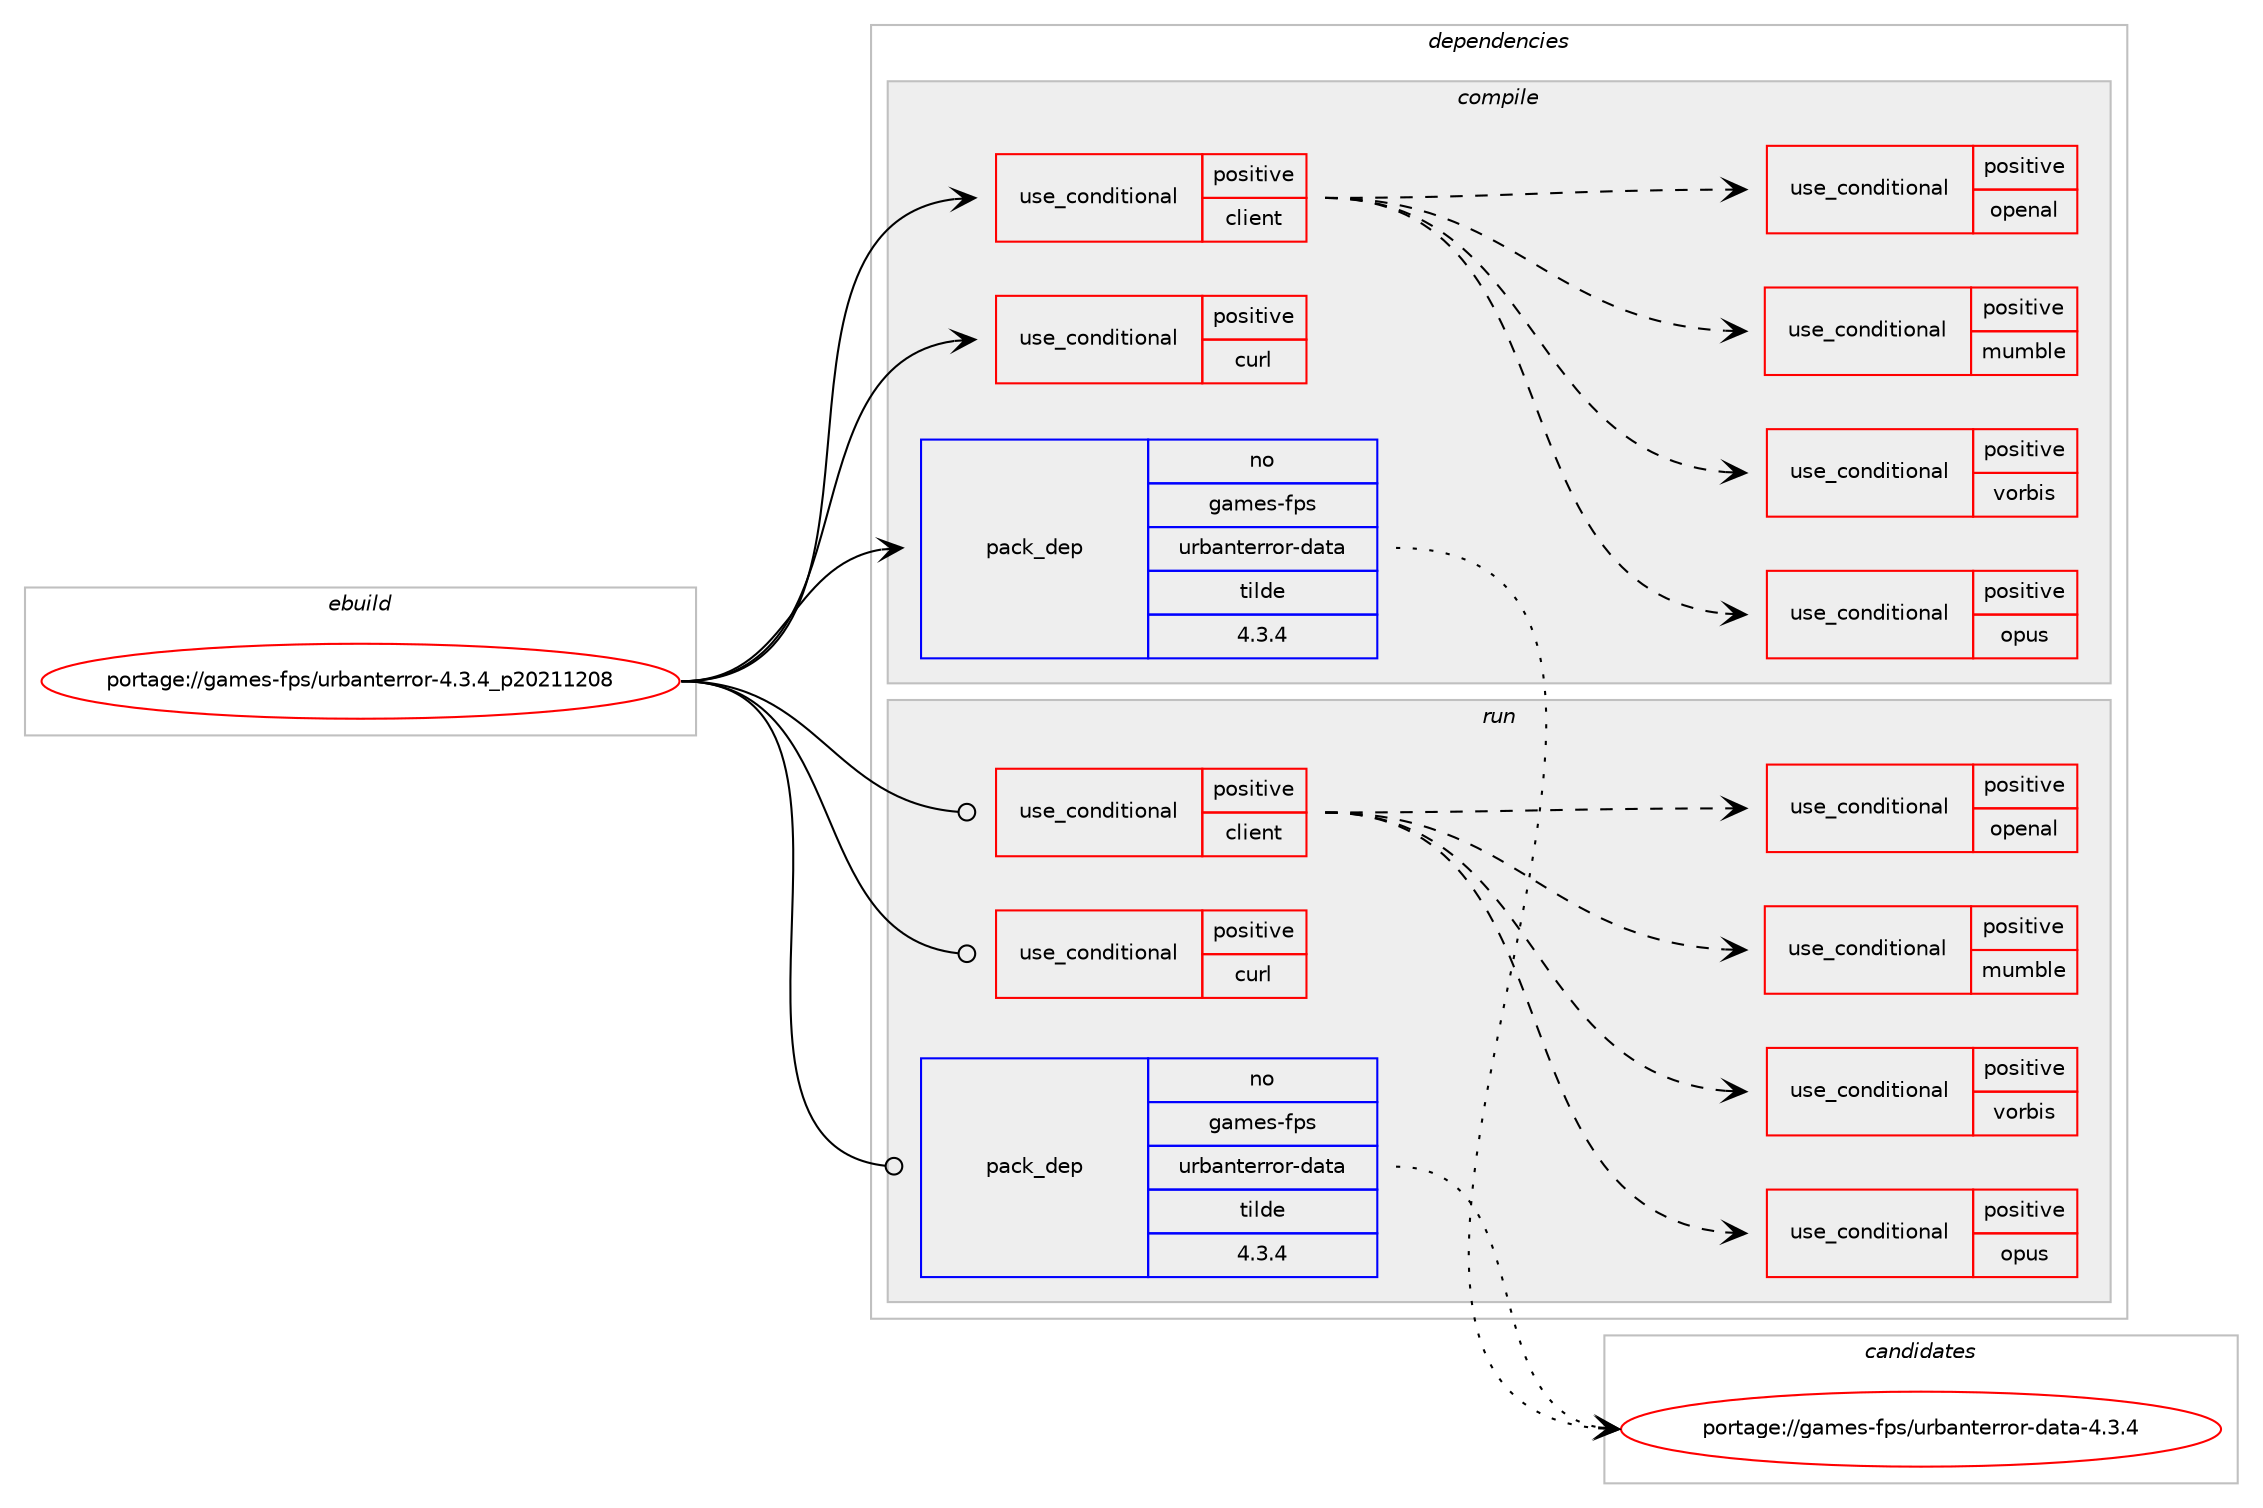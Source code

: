 digraph prolog {

# *************
# Graph options
# *************

newrank=true;
concentrate=true;
compound=true;
graph [rankdir=LR,fontname=Helvetica,fontsize=10,ranksep=1.5];#, ranksep=2.5, nodesep=0.2];
edge  [arrowhead=vee];
node  [fontname=Helvetica,fontsize=10];

# **********
# The ebuild
# **********

subgraph cluster_leftcol {
color=gray;
rank=same;
label=<<i>ebuild</i>>;
id [label="portage://games-fps/urbanterror-4.3.4_p20211208", color=red, width=4, href="../games-fps/urbanterror-4.3.4_p20211208.svg"];
}

# ****************
# The dependencies
# ****************

subgraph cluster_midcol {
color=gray;
label=<<i>dependencies</i>>;
subgraph cluster_compile {
fillcolor="#eeeeee";
style=filled;
label=<<i>compile</i>>;
subgraph cond62632 {
dependency115724 [label=<<TABLE BORDER="0" CELLBORDER="1" CELLSPACING="0" CELLPADDING="4"><TR><TD ROWSPAN="3" CELLPADDING="10">use_conditional</TD></TR><TR><TD>positive</TD></TR><TR><TD>client</TD></TR></TABLE>>, shape=none, color=red];
# *** BEGIN UNKNOWN DEPENDENCY TYPE (TODO) ***
# dependency115724 -> package_dependency(portage://games-fps/urbanterror-4.3.4_p20211208,install,no,media-libs,libsdl2,none,[,,],[],[use(enable(X),none),use(enable(sound),none),use(enable(joystick),none),use(enable(opengl),none),use(enable(video),none)])
# *** END UNKNOWN DEPENDENCY TYPE (TODO) ***

subgraph cond62633 {
dependency115725 [label=<<TABLE BORDER="0" CELLBORDER="1" CELLSPACING="0" CELLPADDING="4"><TR><TD ROWSPAN="3" CELLPADDING="10">use_conditional</TD></TR><TR><TD>positive</TD></TR><TR><TD>mumble</TD></TR></TABLE>>, shape=none, color=red];
# *** BEGIN UNKNOWN DEPENDENCY TYPE (TODO) ***
# dependency115725 -> package_dependency(portage://games-fps/urbanterror-4.3.4_p20211208,install,no,net-voip,mumble,none,[,,],any_same_slot,[])
# *** END UNKNOWN DEPENDENCY TYPE (TODO) ***

}
dependency115724:e -> dependency115725:w [weight=20,style="dashed",arrowhead="vee"];
subgraph cond62634 {
dependency115726 [label=<<TABLE BORDER="0" CELLBORDER="1" CELLSPACING="0" CELLPADDING="4"><TR><TD ROWSPAN="3" CELLPADDING="10">use_conditional</TD></TR><TR><TD>positive</TD></TR><TR><TD>openal</TD></TR></TABLE>>, shape=none, color=red];
# *** BEGIN UNKNOWN DEPENDENCY TYPE (TODO) ***
# dependency115726 -> package_dependency(portage://games-fps/urbanterror-4.3.4_p20211208,install,no,media-libs,openal,none,[,,],any_same_slot,[])
# *** END UNKNOWN DEPENDENCY TYPE (TODO) ***

}
dependency115724:e -> dependency115726:w [weight=20,style="dashed",arrowhead="vee"];
subgraph cond62635 {
dependency115727 [label=<<TABLE BORDER="0" CELLBORDER="1" CELLSPACING="0" CELLPADDING="4"><TR><TD ROWSPAN="3" CELLPADDING="10">use_conditional</TD></TR><TR><TD>positive</TD></TR><TR><TD>opus</TD></TR></TABLE>>, shape=none, color=red];
# *** BEGIN UNKNOWN DEPENDENCY TYPE (TODO) ***
# dependency115727 -> package_dependency(portage://games-fps/urbanterror-4.3.4_p20211208,install,no,media-libs,opusfile,none,[,,],[],[])
# *** END UNKNOWN DEPENDENCY TYPE (TODO) ***

}
dependency115724:e -> dependency115727:w [weight=20,style="dashed",arrowhead="vee"];
subgraph cond62636 {
dependency115728 [label=<<TABLE BORDER="0" CELLBORDER="1" CELLSPACING="0" CELLPADDING="4"><TR><TD ROWSPAN="3" CELLPADDING="10">use_conditional</TD></TR><TR><TD>positive</TD></TR><TR><TD>vorbis</TD></TR></TABLE>>, shape=none, color=red];
# *** BEGIN UNKNOWN DEPENDENCY TYPE (TODO) ***
# dependency115728 -> package_dependency(portage://games-fps/urbanterror-4.3.4_p20211208,install,no,media-libs,libvorbis,none,[,,],[],[])
# *** END UNKNOWN DEPENDENCY TYPE (TODO) ***

}
dependency115724:e -> dependency115728:w [weight=20,style="dashed",arrowhead="vee"];
}
id:e -> dependency115724:w [weight=20,style="solid",arrowhead="vee"];
subgraph cond62637 {
dependency115729 [label=<<TABLE BORDER="0" CELLBORDER="1" CELLSPACING="0" CELLPADDING="4"><TR><TD ROWSPAN="3" CELLPADDING="10">use_conditional</TD></TR><TR><TD>positive</TD></TR><TR><TD>curl</TD></TR></TABLE>>, shape=none, color=red];
# *** BEGIN UNKNOWN DEPENDENCY TYPE (TODO) ***
# dependency115729 -> package_dependency(portage://games-fps/urbanterror-4.3.4_p20211208,install,no,net-misc,curl,none,[,,],[],[])
# *** END UNKNOWN DEPENDENCY TYPE (TODO) ***

}
id:e -> dependency115729:w [weight=20,style="solid",arrowhead="vee"];
subgraph pack51609 {
dependency115730 [label=<<TABLE BORDER="0" CELLBORDER="1" CELLSPACING="0" CELLPADDING="4" WIDTH="220"><TR><TD ROWSPAN="6" CELLPADDING="30">pack_dep</TD></TR><TR><TD WIDTH="110">no</TD></TR><TR><TD>games-fps</TD></TR><TR><TD>urbanterror-data</TD></TR><TR><TD>tilde</TD></TR><TR><TD>4.3.4</TD></TR></TABLE>>, shape=none, color=blue];
}
id:e -> dependency115730:w [weight=20,style="solid",arrowhead="vee"];
# *** BEGIN UNKNOWN DEPENDENCY TYPE (TODO) ***
# id -> package_dependency(portage://games-fps/urbanterror-4.3.4_p20211208,install,no,sys-libs,zlib,none,[,,],any_same_slot,[use(enable(minizip),none)])
# *** END UNKNOWN DEPENDENCY TYPE (TODO) ***

# *** BEGIN UNKNOWN DEPENDENCY TYPE (TODO) ***
# id -> package_dependency(portage://games-fps/urbanterror-4.3.4_p20211208,install,no,virtual,jpeg,none,[,,],[slot(0)],[])
# *** END UNKNOWN DEPENDENCY TYPE (TODO) ***

# *** BEGIN UNKNOWN DEPENDENCY TYPE (TODO) ***
# id -> package_dependency(portage://games-fps/urbanterror-4.3.4_p20211208,install,no,x11-libs,libX11,none,[,,],[],[])
# *** END UNKNOWN DEPENDENCY TYPE (TODO) ***

# *** BEGIN UNKNOWN DEPENDENCY TYPE (TODO) ***
# id -> package_dependency(portage://games-fps/urbanterror-4.3.4_p20211208,install,no,x11-libs,libXxf86vm,none,[,,],[],[])
# *** END UNKNOWN DEPENDENCY TYPE (TODO) ***

}
subgraph cluster_compileandrun {
fillcolor="#eeeeee";
style=filled;
label=<<i>compile and run</i>>;
}
subgraph cluster_run {
fillcolor="#eeeeee";
style=filled;
label=<<i>run</i>>;
subgraph cond62638 {
dependency115731 [label=<<TABLE BORDER="0" CELLBORDER="1" CELLSPACING="0" CELLPADDING="4"><TR><TD ROWSPAN="3" CELLPADDING="10">use_conditional</TD></TR><TR><TD>positive</TD></TR><TR><TD>client</TD></TR></TABLE>>, shape=none, color=red];
# *** BEGIN UNKNOWN DEPENDENCY TYPE (TODO) ***
# dependency115731 -> package_dependency(portage://games-fps/urbanterror-4.3.4_p20211208,run,no,media-libs,libsdl2,none,[,,],[],[use(enable(X),none),use(enable(sound),none),use(enable(joystick),none),use(enable(opengl),none),use(enable(video),none)])
# *** END UNKNOWN DEPENDENCY TYPE (TODO) ***

subgraph cond62639 {
dependency115732 [label=<<TABLE BORDER="0" CELLBORDER="1" CELLSPACING="0" CELLPADDING="4"><TR><TD ROWSPAN="3" CELLPADDING="10">use_conditional</TD></TR><TR><TD>positive</TD></TR><TR><TD>mumble</TD></TR></TABLE>>, shape=none, color=red];
# *** BEGIN UNKNOWN DEPENDENCY TYPE (TODO) ***
# dependency115732 -> package_dependency(portage://games-fps/urbanterror-4.3.4_p20211208,run,no,net-voip,mumble,none,[,,],any_same_slot,[])
# *** END UNKNOWN DEPENDENCY TYPE (TODO) ***

}
dependency115731:e -> dependency115732:w [weight=20,style="dashed",arrowhead="vee"];
subgraph cond62640 {
dependency115733 [label=<<TABLE BORDER="0" CELLBORDER="1" CELLSPACING="0" CELLPADDING="4"><TR><TD ROWSPAN="3" CELLPADDING="10">use_conditional</TD></TR><TR><TD>positive</TD></TR><TR><TD>openal</TD></TR></TABLE>>, shape=none, color=red];
# *** BEGIN UNKNOWN DEPENDENCY TYPE (TODO) ***
# dependency115733 -> package_dependency(portage://games-fps/urbanterror-4.3.4_p20211208,run,no,media-libs,openal,none,[,,],any_same_slot,[])
# *** END UNKNOWN DEPENDENCY TYPE (TODO) ***

}
dependency115731:e -> dependency115733:w [weight=20,style="dashed",arrowhead="vee"];
subgraph cond62641 {
dependency115734 [label=<<TABLE BORDER="0" CELLBORDER="1" CELLSPACING="0" CELLPADDING="4"><TR><TD ROWSPAN="3" CELLPADDING="10">use_conditional</TD></TR><TR><TD>positive</TD></TR><TR><TD>opus</TD></TR></TABLE>>, shape=none, color=red];
# *** BEGIN UNKNOWN DEPENDENCY TYPE (TODO) ***
# dependency115734 -> package_dependency(portage://games-fps/urbanterror-4.3.4_p20211208,run,no,media-libs,opusfile,none,[,,],[],[])
# *** END UNKNOWN DEPENDENCY TYPE (TODO) ***

}
dependency115731:e -> dependency115734:w [weight=20,style="dashed",arrowhead="vee"];
subgraph cond62642 {
dependency115735 [label=<<TABLE BORDER="0" CELLBORDER="1" CELLSPACING="0" CELLPADDING="4"><TR><TD ROWSPAN="3" CELLPADDING="10">use_conditional</TD></TR><TR><TD>positive</TD></TR><TR><TD>vorbis</TD></TR></TABLE>>, shape=none, color=red];
# *** BEGIN UNKNOWN DEPENDENCY TYPE (TODO) ***
# dependency115735 -> package_dependency(portage://games-fps/urbanterror-4.3.4_p20211208,run,no,media-libs,libvorbis,none,[,,],[],[])
# *** END UNKNOWN DEPENDENCY TYPE (TODO) ***

}
dependency115731:e -> dependency115735:w [weight=20,style="dashed",arrowhead="vee"];
}
id:e -> dependency115731:w [weight=20,style="solid",arrowhead="odot"];
subgraph cond62643 {
dependency115736 [label=<<TABLE BORDER="0" CELLBORDER="1" CELLSPACING="0" CELLPADDING="4"><TR><TD ROWSPAN="3" CELLPADDING="10">use_conditional</TD></TR><TR><TD>positive</TD></TR><TR><TD>curl</TD></TR></TABLE>>, shape=none, color=red];
# *** BEGIN UNKNOWN DEPENDENCY TYPE (TODO) ***
# dependency115736 -> package_dependency(portage://games-fps/urbanterror-4.3.4_p20211208,run,no,net-misc,curl,none,[,,],[],[])
# *** END UNKNOWN DEPENDENCY TYPE (TODO) ***

}
id:e -> dependency115736:w [weight=20,style="solid",arrowhead="odot"];
subgraph pack51610 {
dependency115737 [label=<<TABLE BORDER="0" CELLBORDER="1" CELLSPACING="0" CELLPADDING="4" WIDTH="220"><TR><TD ROWSPAN="6" CELLPADDING="30">pack_dep</TD></TR><TR><TD WIDTH="110">no</TD></TR><TR><TD>games-fps</TD></TR><TR><TD>urbanterror-data</TD></TR><TR><TD>tilde</TD></TR><TR><TD>4.3.4</TD></TR></TABLE>>, shape=none, color=blue];
}
id:e -> dependency115737:w [weight=20,style="solid",arrowhead="odot"];
# *** BEGIN UNKNOWN DEPENDENCY TYPE (TODO) ***
# id -> package_dependency(portage://games-fps/urbanterror-4.3.4_p20211208,run,no,sys-libs,zlib,none,[,,],any_same_slot,[use(enable(minizip),none)])
# *** END UNKNOWN DEPENDENCY TYPE (TODO) ***

# *** BEGIN UNKNOWN DEPENDENCY TYPE (TODO) ***
# id -> package_dependency(portage://games-fps/urbanterror-4.3.4_p20211208,run,no,virtual,jpeg,none,[,,],[slot(0)],[])
# *** END UNKNOWN DEPENDENCY TYPE (TODO) ***

# *** BEGIN UNKNOWN DEPENDENCY TYPE (TODO) ***
# id -> package_dependency(portage://games-fps/urbanterror-4.3.4_p20211208,run,no,x11-libs,libX11,none,[,,],[],[])
# *** END UNKNOWN DEPENDENCY TYPE (TODO) ***

# *** BEGIN UNKNOWN DEPENDENCY TYPE (TODO) ***
# id -> package_dependency(portage://games-fps/urbanterror-4.3.4_p20211208,run,no,x11-libs,libXxf86vm,none,[,,],[],[])
# *** END UNKNOWN DEPENDENCY TYPE (TODO) ***

}
}

# **************
# The candidates
# **************

subgraph cluster_choices {
rank=same;
color=gray;
label=<<i>candidates</i>>;

subgraph choice51609 {
color=black;
nodesep=1;
choice1039710910111545102112115471171149897110116101114114111114451009711697455246514652 [label="portage://games-fps/urbanterror-data-4.3.4", color=red, width=4,href="../games-fps/urbanterror-data-4.3.4.svg"];
dependency115730:e -> choice1039710910111545102112115471171149897110116101114114111114451009711697455246514652:w [style=dotted,weight="100"];
}
subgraph choice51610 {
color=black;
nodesep=1;
choice1039710910111545102112115471171149897110116101114114111114451009711697455246514652 [label="portage://games-fps/urbanterror-data-4.3.4", color=red, width=4,href="../games-fps/urbanterror-data-4.3.4.svg"];
dependency115737:e -> choice1039710910111545102112115471171149897110116101114114111114451009711697455246514652:w [style=dotted,weight="100"];
}
}

}
